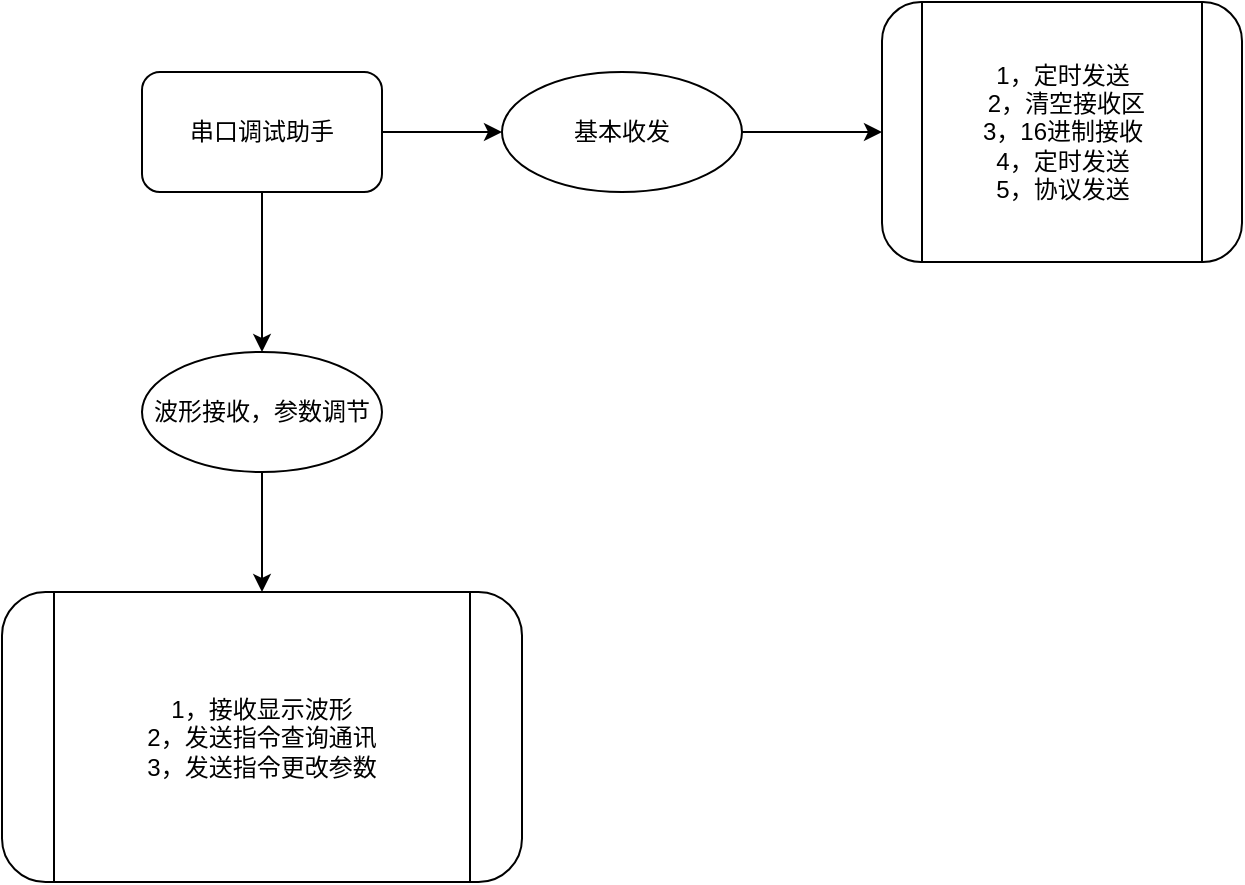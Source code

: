 <mxfile version="14.9.9" type="github" pages="2"><diagram id="5MgQGkGOY4N8ap-eUkW2" name="Page-1"><mxGraphModel dx="1038" dy="579" grid="1" gridSize="10" guides="1" tooltips="1" connect="1" arrows="1" fold="1" page="1" pageScale="1" pageWidth="827" pageHeight="1169" math="0" shadow="0"><root><mxCell id="0"/><mxCell id="1" parent="0"/><mxCell id="f01B7RE4jKdE0xDWUVs9-3" value="" style="edgeStyle=orthogonalEdgeStyle;rounded=0;orthogonalLoop=1;jettySize=auto;html=1;" edge="1" parent="1" source="f01B7RE4jKdE0xDWUVs9-1" target="f01B7RE4jKdE0xDWUVs9-2"><mxGeometry relative="1" as="geometry"/></mxCell><mxCell id="f01B7RE4jKdE0xDWUVs9-7" value="" style="edgeStyle=orthogonalEdgeStyle;rounded=0;orthogonalLoop=1;jettySize=auto;html=1;" edge="1" parent="1" source="f01B7RE4jKdE0xDWUVs9-1" target="f01B7RE4jKdE0xDWUVs9-6"><mxGeometry relative="1" as="geometry"/></mxCell><mxCell id="f01B7RE4jKdE0xDWUVs9-1" value="串口调试助手" style="rounded=1;whiteSpace=wrap;html=1;" vertex="1" parent="1"><mxGeometry x="100" y="125" width="120" height="60" as="geometry"/></mxCell><mxCell id="f01B7RE4jKdE0xDWUVs9-5" value="" style="edgeStyle=orthogonalEdgeStyle;rounded=0;orthogonalLoop=1;jettySize=auto;html=1;" edge="1" parent="1" source="f01B7RE4jKdE0xDWUVs9-2" target="f01B7RE4jKdE0xDWUVs9-4"><mxGeometry relative="1" as="geometry"/></mxCell><mxCell id="f01B7RE4jKdE0xDWUVs9-2" value="基本收发" style="ellipse;whiteSpace=wrap;html=1;rounded=1;" vertex="1" parent="1"><mxGeometry x="280" y="125" width="120" height="60" as="geometry"/></mxCell><mxCell id="f01B7RE4jKdE0xDWUVs9-4" value="1，定时发送&lt;br&gt;&amp;nbsp;2，清空接收区&lt;br&gt;3，16进制接收&lt;br&gt;4，定时发送&lt;br&gt;5，协议发送" style="shape=process;whiteSpace=wrap;html=1;backgroundOutline=1;rounded=1;" vertex="1" parent="1"><mxGeometry x="470" y="90" width="180" height="130" as="geometry"/></mxCell><mxCell id="f01B7RE4jKdE0xDWUVs9-9" value="" style="edgeStyle=orthogonalEdgeStyle;rounded=0;orthogonalLoop=1;jettySize=auto;html=1;" edge="1" parent="1" source="f01B7RE4jKdE0xDWUVs9-6" target="f01B7RE4jKdE0xDWUVs9-8"><mxGeometry relative="1" as="geometry"/></mxCell><mxCell id="f01B7RE4jKdE0xDWUVs9-6" value="波形接收，参数调节" style="ellipse;whiteSpace=wrap;html=1;rounded=1;" vertex="1" parent="1"><mxGeometry x="100" y="265" width="120" height="60" as="geometry"/></mxCell><mxCell id="f01B7RE4jKdE0xDWUVs9-8" value="1，接收显示波形&lt;br&gt;2，发送指令查询通讯&lt;br&gt;3，发送指令更改参数" style="shape=process;whiteSpace=wrap;html=1;backgroundOutline=1;rounded=1;" vertex="1" parent="1"><mxGeometry x="30" y="385" width="260" height="145" as="geometry"/></mxCell></root></mxGraphModel></diagram><diagram id="hDiszZiwOoGNGIjFmhhT" name="Page-2"><mxGraphModel dx="1038" dy="579" grid="1" gridSize="10" guides="1" tooltips="1" connect="1" arrows="1" fold="1" page="1" pageScale="1" pageWidth="827" pageHeight="1169" math="0" shadow="0"><root><mxCell id="879MsCq_-qQpjIytTnG1-0"/><mxCell id="879MsCq_-qQpjIytTnG1-1" parent="879MsCq_-qQpjIytTnG1-0"/></root></mxGraphModel></diagram></mxfile>